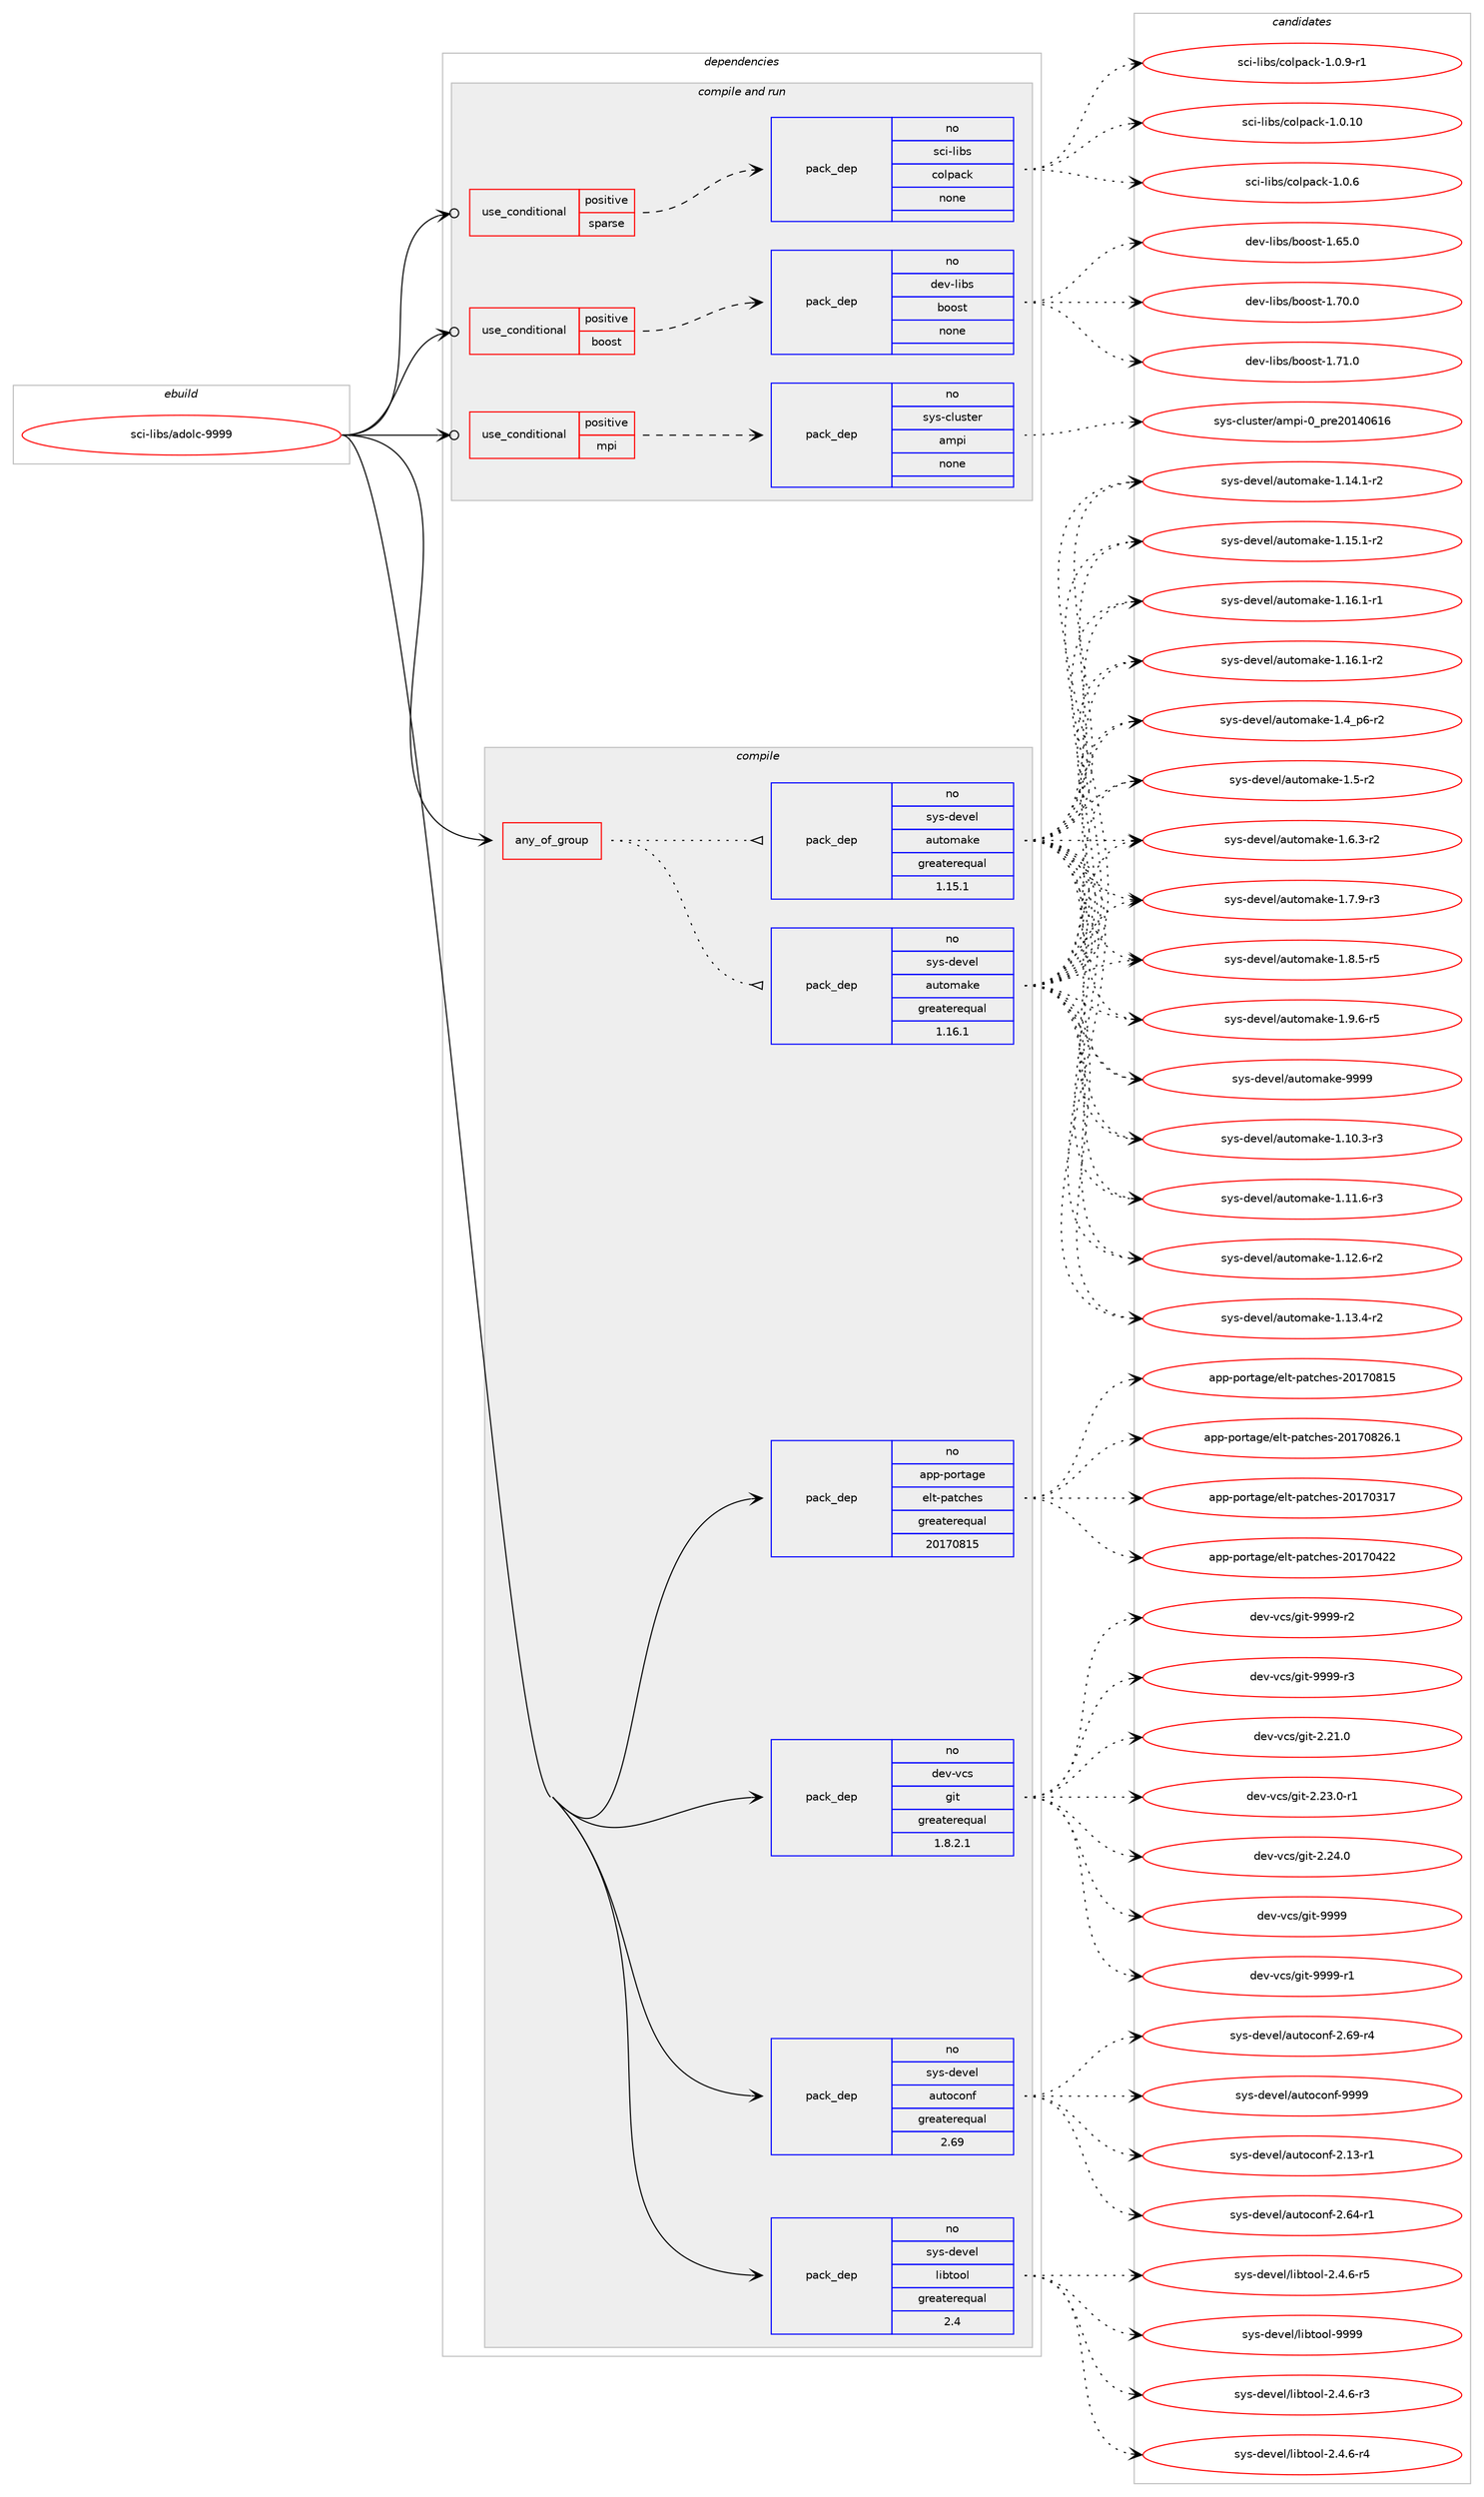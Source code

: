 digraph prolog {

# *************
# Graph options
# *************

newrank=true;
concentrate=true;
compound=true;
graph [rankdir=LR,fontname=Helvetica,fontsize=10,ranksep=1.5];#, ranksep=2.5, nodesep=0.2];
edge  [arrowhead=vee];
node  [fontname=Helvetica,fontsize=10];

# **********
# The ebuild
# **********

subgraph cluster_leftcol {
color=gray;
rank=same;
label=<<i>ebuild</i>>;
id [label="sci-libs/adolc-9999", color=red, width=4, href="../sci-libs/adolc-9999.svg"];
}

# ****************
# The dependencies
# ****************

subgraph cluster_midcol {
color=gray;
label=<<i>dependencies</i>>;
subgraph cluster_compile {
fillcolor="#eeeeee";
style=filled;
label=<<i>compile</i>>;
subgraph any14590 {
dependency855624 [label=<<TABLE BORDER="0" CELLBORDER="1" CELLSPACING="0" CELLPADDING="4"><TR><TD CELLPADDING="10">any_of_group</TD></TR></TABLE>>, shape=none, color=red];subgraph pack632864 {
dependency855625 [label=<<TABLE BORDER="0" CELLBORDER="1" CELLSPACING="0" CELLPADDING="4" WIDTH="220"><TR><TD ROWSPAN="6" CELLPADDING="30">pack_dep</TD></TR><TR><TD WIDTH="110">no</TD></TR><TR><TD>sys-devel</TD></TR><TR><TD>automake</TD></TR><TR><TD>greaterequal</TD></TR><TR><TD>1.16.1</TD></TR></TABLE>>, shape=none, color=blue];
}
dependency855624:e -> dependency855625:w [weight=20,style="dotted",arrowhead="oinv"];
subgraph pack632865 {
dependency855626 [label=<<TABLE BORDER="0" CELLBORDER="1" CELLSPACING="0" CELLPADDING="4" WIDTH="220"><TR><TD ROWSPAN="6" CELLPADDING="30">pack_dep</TD></TR><TR><TD WIDTH="110">no</TD></TR><TR><TD>sys-devel</TD></TR><TR><TD>automake</TD></TR><TR><TD>greaterequal</TD></TR><TR><TD>1.15.1</TD></TR></TABLE>>, shape=none, color=blue];
}
dependency855624:e -> dependency855626:w [weight=20,style="dotted",arrowhead="oinv"];
}
id:e -> dependency855624:w [weight=20,style="solid",arrowhead="vee"];
subgraph pack632866 {
dependency855627 [label=<<TABLE BORDER="0" CELLBORDER="1" CELLSPACING="0" CELLPADDING="4" WIDTH="220"><TR><TD ROWSPAN="6" CELLPADDING="30">pack_dep</TD></TR><TR><TD WIDTH="110">no</TD></TR><TR><TD>app-portage</TD></TR><TR><TD>elt-patches</TD></TR><TR><TD>greaterequal</TD></TR><TR><TD>20170815</TD></TR></TABLE>>, shape=none, color=blue];
}
id:e -> dependency855627:w [weight=20,style="solid",arrowhead="vee"];
subgraph pack632867 {
dependency855628 [label=<<TABLE BORDER="0" CELLBORDER="1" CELLSPACING="0" CELLPADDING="4" WIDTH="220"><TR><TD ROWSPAN="6" CELLPADDING="30">pack_dep</TD></TR><TR><TD WIDTH="110">no</TD></TR><TR><TD>dev-vcs</TD></TR><TR><TD>git</TD></TR><TR><TD>greaterequal</TD></TR><TR><TD>1.8.2.1</TD></TR></TABLE>>, shape=none, color=blue];
}
id:e -> dependency855628:w [weight=20,style="solid",arrowhead="vee"];
subgraph pack632868 {
dependency855629 [label=<<TABLE BORDER="0" CELLBORDER="1" CELLSPACING="0" CELLPADDING="4" WIDTH="220"><TR><TD ROWSPAN="6" CELLPADDING="30">pack_dep</TD></TR><TR><TD WIDTH="110">no</TD></TR><TR><TD>sys-devel</TD></TR><TR><TD>autoconf</TD></TR><TR><TD>greaterequal</TD></TR><TR><TD>2.69</TD></TR></TABLE>>, shape=none, color=blue];
}
id:e -> dependency855629:w [weight=20,style="solid",arrowhead="vee"];
subgraph pack632869 {
dependency855630 [label=<<TABLE BORDER="0" CELLBORDER="1" CELLSPACING="0" CELLPADDING="4" WIDTH="220"><TR><TD ROWSPAN="6" CELLPADDING="30">pack_dep</TD></TR><TR><TD WIDTH="110">no</TD></TR><TR><TD>sys-devel</TD></TR><TR><TD>libtool</TD></TR><TR><TD>greaterequal</TD></TR><TR><TD>2.4</TD></TR></TABLE>>, shape=none, color=blue];
}
id:e -> dependency855630:w [weight=20,style="solid",arrowhead="vee"];
}
subgraph cluster_compileandrun {
fillcolor="#eeeeee";
style=filled;
label=<<i>compile and run</i>>;
subgraph cond207661 {
dependency855631 [label=<<TABLE BORDER="0" CELLBORDER="1" CELLSPACING="0" CELLPADDING="4"><TR><TD ROWSPAN="3" CELLPADDING="10">use_conditional</TD></TR><TR><TD>positive</TD></TR><TR><TD>boost</TD></TR></TABLE>>, shape=none, color=red];
subgraph pack632870 {
dependency855632 [label=<<TABLE BORDER="0" CELLBORDER="1" CELLSPACING="0" CELLPADDING="4" WIDTH="220"><TR><TD ROWSPAN="6" CELLPADDING="30">pack_dep</TD></TR><TR><TD WIDTH="110">no</TD></TR><TR><TD>dev-libs</TD></TR><TR><TD>boost</TD></TR><TR><TD>none</TD></TR><TR><TD></TD></TR></TABLE>>, shape=none, color=blue];
}
dependency855631:e -> dependency855632:w [weight=20,style="dashed",arrowhead="vee"];
}
id:e -> dependency855631:w [weight=20,style="solid",arrowhead="odotvee"];
subgraph cond207662 {
dependency855633 [label=<<TABLE BORDER="0" CELLBORDER="1" CELLSPACING="0" CELLPADDING="4"><TR><TD ROWSPAN="3" CELLPADDING="10">use_conditional</TD></TR><TR><TD>positive</TD></TR><TR><TD>mpi</TD></TR></TABLE>>, shape=none, color=red];
subgraph pack632871 {
dependency855634 [label=<<TABLE BORDER="0" CELLBORDER="1" CELLSPACING="0" CELLPADDING="4" WIDTH="220"><TR><TD ROWSPAN="6" CELLPADDING="30">pack_dep</TD></TR><TR><TD WIDTH="110">no</TD></TR><TR><TD>sys-cluster</TD></TR><TR><TD>ampi</TD></TR><TR><TD>none</TD></TR><TR><TD></TD></TR></TABLE>>, shape=none, color=blue];
}
dependency855633:e -> dependency855634:w [weight=20,style="dashed",arrowhead="vee"];
}
id:e -> dependency855633:w [weight=20,style="solid",arrowhead="odotvee"];
subgraph cond207663 {
dependency855635 [label=<<TABLE BORDER="0" CELLBORDER="1" CELLSPACING="0" CELLPADDING="4"><TR><TD ROWSPAN="3" CELLPADDING="10">use_conditional</TD></TR><TR><TD>positive</TD></TR><TR><TD>sparse</TD></TR></TABLE>>, shape=none, color=red];
subgraph pack632872 {
dependency855636 [label=<<TABLE BORDER="0" CELLBORDER="1" CELLSPACING="0" CELLPADDING="4" WIDTH="220"><TR><TD ROWSPAN="6" CELLPADDING="30">pack_dep</TD></TR><TR><TD WIDTH="110">no</TD></TR><TR><TD>sci-libs</TD></TR><TR><TD>colpack</TD></TR><TR><TD>none</TD></TR><TR><TD></TD></TR></TABLE>>, shape=none, color=blue];
}
dependency855635:e -> dependency855636:w [weight=20,style="dashed",arrowhead="vee"];
}
id:e -> dependency855635:w [weight=20,style="solid",arrowhead="odotvee"];
}
subgraph cluster_run {
fillcolor="#eeeeee";
style=filled;
label=<<i>run</i>>;
}
}

# **************
# The candidates
# **************

subgraph cluster_choices {
rank=same;
color=gray;
label=<<i>candidates</i>>;

subgraph choice632864 {
color=black;
nodesep=1;
choice11512111545100101118101108479711711611110997107101454946494846514511451 [label="sys-devel/automake-1.10.3-r3", color=red, width=4,href="../sys-devel/automake-1.10.3-r3.svg"];
choice11512111545100101118101108479711711611110997107101454946494946544511451 [label="sys-devel/automake-1.11.6-r3", color=red, width=4,href="../sys-devel/automake-1.11.6-r3.svg"];
choice11512111545100101118101108479711711611110997107101454946495046544511450 [label="sys-devel/automake-1.12.6-r2", color=red, width=4,href="../sys-devel/automake-1.12.6-r2.svg"];
choice11512111545100101118101108479711711611110997107101454946495146524511450 [label="sys-devel/automake-1.13.4-r2", color=red, width=4,href="../sys-devel/automake-1.13.4-r2.svg"];
choice11512111545100101118101108479711711611110997107101454946495246494511450 [label="sys-devel/automake-1.14.1-r2", color=red, width=4,href="../sys-devel/automake-1.14.1-r2.svg"];
choice11512111545100101118101108479711711611110997107101454946495346494511450 [label="sys-devel/automake-1.15.1-r2", color=red, width=4,href="../sys-devel/automake-1.15.1-r2.svg"];
choice11512111545100101118101108479711711611110997107101454946495446494511449 [label="sys-devel/automake-1.16.1-r1", color=red, width=4,href="../sys-devel/automake-1.16.1-r1.svg"];
choice11512111545100101118101108479711711611110997107101454946495446494511450 [label="sys-devel/automake-1.16.1-r2", color=red, width=4,href="../sys-devel/automake-1.16.1-r2.svg"];
choice115121115451001011181011084797117116111109971071014549465295112544511450 [label="sys-devel/automake-1.4_p6-r2", color=red, width=4,href="../sys-devel/automake-1.4_p6-r2.svg"];
choice11512111545100101118101108479711711611110997107101454946534511450 [label="sys-devel/automake-1.5-r2", color=red, width=4,href="../sys-devel/automake-1.5-r2.svg"];
choice115121115451001011181011084797117116111109971071014549465446514511450 [label="sys-devel/automake-1.6.3-r2", color=red, width=4,href="../sys-devel/automake-1.6.3-r2.svg"];
choice115121115451001011181011084797117116111109971071014549465546574511451 [label="sys-devel/automake-1.7.9-r3", color=red, width=4,href="../sys-devel/automake-1.7.9-r3.svg"];
choice115121115451001011181011084797117116111109971071014549465646534511453 [label="sys-devel/automake-1.8.5-r5", color=red, width=4,href="../sys-devel/automake-1.8.5-r5.svg"];
choice115121115451001011181011084797117116111109971071014549465746544511453 [label="sys-devel/automake-1.9.6-r5", color=red, width=4,href="../sys-devel/automake-1.9.6-r5.svg"];
choice115121115451001011181011084797117116111109971071014557575757 [label="sys-devel/automake-9999", color=red, width=4,href="../sys-devel/automake-9999.svg"];
dependency855625:e -> choice11512111545100101118101108479711711611110997107101454946494846514511451:w [style=dotted,weight="100"];
dependency855625:e -> choice11512111545100101118101108479711711611110997107101454946494946544511451:w [style=dotted,weight="100"];
dependency855625:e -> choice11512111545100101118101108479711711611110997107101454946495046544511450:w [style=dotted,weight="100"];
dependency855625:e -> choice11512111545100101118101108479711711611110997107101454946495146524511450:w [style=dotted,weight="100"];
dependency855625:e -> choice11512111545100101118101108479711711611110997107101454946495246494511450:w [style=dotted,weight="100"];
dependency855625:e -> choice11512111545100101118101108479711711611110997107101454946495346494511450:w [style=dotted,weight="100"];
dependency855625:e -> choice11512111545100101118101108479711711611110997107101454946495446494511449:w [style=dotted,weight="100"];
dependency855625:e -> choice11512111545100101118101108479711711611110997107101454946495446494511450:w [style=dotted,weight="100"];
dependency855625:e -> choice115121115451001011181011084797117116111109971071014549465295112544511450:w [style=dotted,weight="100"];
dependency855625:e -> choice11512111545100101118101108479711711611110997107101454946534511450:w [style=dotted,weight="100"];
dependency855625:e -> choice115121115451001011181011084797117116111109971071014549465446514511450:w [style=dotted,weight="100"];
dependency855625:e -> choice115121115451001011181011084797117116111109971071014549465546574511451:w [style=dotted,weight="100"];
dependency855625:e -> choice115121115451001011181011084797117116111109971071014549465646534511453:w [style=dotted,weight="100"];
dependency855625:e -> choice115121115451001011181011084797117116111109971071014549465746544511453:w [style=dotted,weight="100"];
dependency855625:e -> choice115121115451001011181011084797117116111109971071014557575757:w [style=dotted,weight="100"];
}
subgraph choice632865 {
color=black;
nodesep=1;
choice11512111545100101118101108479711711611110997107101454946494846514511451 [label="sys-devel/automake-1.10.3-r3", color=red, width=4,href="../sys-devel/automake-1.10.3-r3.svg"];
choice11512111545100101118101108479711711611110997107101454946494946544511451 [label="sys-devel/automake-1.11.6-r3", color=red, width=4,href="../sys-devel/automake-1.11.6-r3.svg"];
choice11512111545100101118101108479711711611110997107101454946495046544511450 [label="sys-devel/automake-1.12.6-r2", color=red, width=4,href="../sys-devel/automake-1.12.6-r2.svg"];
choice11512111545100101118101108479711711611110997107101454946495146524511450 [label="sys-devel/automake-1.13.4-r2", color=red, width=4,href="../sys-devel/automake-1.13.4-r2.svg"];
choice11512111545100101118101108479711711611110997107101454946495246494511450 [label="sys-devel/automake-1.14.1-r2", color=red, width=4,href="../sys-devel/automake-1.14.1-r2.svg"];
choice11512111545100101118101108479711711611110997107101454946495346494511450 [label="sys-devel/automake-1.15.1-r2", color=red, width=4,href="../sys-devel/automake-1.15.1-r2.svg"];
choice11512111545100101118101108479711711611110997107101454946495446494511449 [label="sys-devel/automake-1.16.1-r1", color=red, width=4,href="../sys-devel/automake-1.16.1-r1.svg"];
choice11512111545100101118101108479711711611110997107101454946495446494511450 [label="sys-devel/automake-1.16.1-r2", color=red, width=4,href="../sys-devel/automake-1.16.1-r2.svg"];
choice115121115451001011181011084797117116111109971071014549465295112544511450 [label="sys-devel/automake-1.4_p6-r2", color=red, width=4,href="../sys-devel/automake-1.4_p6-r2.svg"];
choice11512111545100101118101108479711711611110997107101454946534511450 [label="sys-devel/automake-1.5-r2", color=red, width=4,href="../sys-devel/automake-1.5-r2.svg"];
choice115121115451001011181011084797117116111109971071014549465446514511450 [label="sys-devel/automake-1.6.3-r2", color=red, width=4,href="../sys-devel/automake-1.6.3-r2.svg"];
choice115121115451001011181011084797117116111109971071014549465546574511451 [label="sys-devel/automake-1.7.9-r3", color=red, width=4,href="../sys-devel/automake-1.7.9-r3.svg"];
choice115121115451001011181011084797117116111109971071014549465646534511453 [label="sys-devel/automake-1.8.5-r5", color=red, width=4,href="../sys-devel/automake-1.8.5-r5.svg"];
choice115121115451001011181011084797117116111109971071014549465746544511453 [label="sys-devel/automake-1.9.6-r5", color=red, width=4,href="../sys-devel/automake-1.9.6-r5.svg"];
choice115121115451001011181011084797117116111109971071014557575757 [label="sys-devel/automake-9999", color=red, width=4,href="../sys-devel/automake-9999.svg"];
dependency855626:e -> choice11512111545100101118101108479711711611110997107101454946494846514511451:w [style=dotted,weight="100"];
dependency855626:e -> choice11512111545100101118101108479711711611110997107101454946494946544511451:w [style=dotted,weight="100"];
dependency855626:e -> choice11512111545100101118101108479711711611110997107101454946495046544511450:w [style=dotted,weight="100"];
dependency855626:e -> choice11512111545100101118101108479711711611110997107101454946495146524511450:w [style=dotted,weight="100"];
dependency855626:e -> choice11512111545100101118101108479711711611110997107101454946495246494511450:w [style=dotted,weight="100"];
dependency855626:e -> choice11512111545100101118101108479711711611110997107101454946495346494511450:w [style=dotted,weight="100"];
dependency855626:e -> choice11512111545100101118101108479711711611110997107101454946495446494511449:w [style=dotted,weight="100"];
dependency855626:e -> choice11512111545100101118101108479711711611110997107101454946495446494511450:w [style=dotted,weight="100"];
dependency855626:e -> choice115121115451001011181011084797117116111109971071014549465295112544511450:w [style=dotted,weight="100"];
dependency855626:e -> choice11512111545100101118101108479711711611110997107101454946534511450:w [style=dotted,weight="100"];
dependency855626:e -> choice115121115451001011181011084797117116111109971071014549465446514511450:w [style=dotted,weight="100"];
dependency855626:e -> choice115121115451001011181011084797117116111109971071014549465546574511451:w [style=dotted,weight="100"];
dependency855626:e -> choice115121115451001011181011084797117116111109971071014549465646534511453:w [style=dotted,weight="100"];
dependency855626:e -> choice115121115451001011181011084797117116111109971071014549465746544511453:w [style=dotted,weight="100"];
dependency855626:e -> choice115121115451001011181011084797117116111109971071014557575757:w [style=dotted,weight="100"];
}
subgraph choice632866 {
color=black;
nodesep=1;
choice97112112451121111141169710310147101108116451129711699104101115455048495548514955 [label="app-portage/elt-patches-20170317", color=red, width=4,href="../app-portage/elt-patches-20170317.svg"];
choice97112112451121111141169710310147101108116451129711699104101115455048495548525050 [label="app-portage/elt-patches-20170422", color=red, width=4,href="../app-portage/elt-patches-20170422.svg"];
choice97112112451121111141169710310147101108116451129711699104101115455048495548564953 [label="app-portage/elt-patches-20170815", color=red, width=4,href="../app-portage/elt-patches-20170815.svg"];
choice971121124511211111411697103101471011081164511297116991041011154550484955485650544649 [label="app-portage/elt-patches-20170826.1", color=red, width=4,href="../app-portage/elt-patches-20170826.1.svg"];
dependency855627:e -> choice97112112451121111141169710310147101108116451129711699104101115455048495548514955:w [style=dotted,weight="100"];
dependency855627:e -> choice97112112451121111141169710310147101108116451129711699104101115455048495548525050:w [style=dotted,weight="100"];
dependency855627:e -> choice97112112451121111141169710310147101108116451129711699104101115455048495548564953:w [style=dotted,weight="100"];
dependency855627:e -> choice971121124511211111411697103101471011081164511297116991041011154550484955485650544649:w [style=dotted,weight="100"];
}
subgraph choice632867 {
color=black;
nodesep=1;
choice10010111845118991154710310511645504650494648 [label="dev-vcs/git-2.21.0", color=red, width=4,href="../dev-vcs/git-2.21.0.svg"];
choice100101118451189911547103105116455046505146484511449 [label="dev-vcs/git-2.23.0-r1", color=red, width=4,href="../dev-vcs/git-2.23.0-r1.svg"];
choice10010111845118991154710310511645504650524648 [label="dev-vcs/git-2.24.0", color=red, width=4,href="../dev-vcs/git-2.24.0.svg"];
choice1001011184511899115471031051164557575757 [label="dev-vcs/git-9999", color=red, width=4,href="../dev-vcs/git-9999.svg"];
choice10010111845118991154710310511645575757574511449 [label="dev-vcs/git-9999-r1", color=red, width=4,href="../dev-vcs/git-9999-r1.svg"];
choice10010111845118991154710310511645575757574511450 [label="dev-vcs/git-9999-r2", color=red, width=4,href="../dev-vcs/git-9999-r2.svg"];
choice10010111845118991154710310511645575757574511451 [label="dev-vcs/git-9999-r3", color=red, width=4,href="../dev-vcs/git-9999-r3.svg"];
dependency855628:e -> choice10010111845118991154710310511645504650494648:w [style=dotted,weight="100"];
dependency855628:e -> choice100101118451189911547103105116455046505146484511449:w [style=dotted,weight="100"];
dependency855628:e -> choice10010111845118991154710310511645504650524648:w [style=dotted,weight="100"];
dependency855628:e -> choice1001011184511899115471031051164557575757:w [style=dotted,weight="100"];
dependency855628:e -> choice10010111845118991154710310511645575757574511449:w [style=dotted,weight="100"];
dependency855628:e -> choice10010111845118991154710310511645575757574511450:w [style=dotted,weight="100"];
dependency855628:e -> choice10010111845118991154710310511645575757574511451:w [style=dotted,weight="100"];
}
subgraph choice632868 {
color=black;
nodesep=1;
choice1151211154510010111810110847971171161119911111010245504649514511449 [label="sys-devel/autoconf-2.13-r1", color=red, width=4,href="../sys-devel/autoconf-2.13-r1.svg"];
choice1151211154510010111810110847971171161119911111010245504654524511449 [label="sys-devel/autoconf-2.64-r1", color=red, width=4,href="../sys-devel/autoconf-2.64-r1.svg"];
choice1151211154510010111810110847971171161119911111010245504654574511452 [label="sys-devel/autoconf-2.69-r4", color=red, width=4,href="../sys-devel/autoconf-2.69-r4.svg"];
choice115121115451001011181011084797117116111991111101024557575757 [label="sys-devel/autoconf-9999", color=red, width=4,href="../sys-devel/autoconf-9999.svg"];
dependency855629:e -> choice1151211154510010111810110847971171161119911111010245504649514511449:w [style=dotted,weight="100"];
dependency855629:e -> choice1151211154510010111810110847971171161119911111010245504654524511449:w [style=dotted,weight="100"];
dependency855629:e -> choice1151211154510010111810110847971171161119911111010245504654574511452:w [style=dotted,weight="100"];
dependency855629:e -> choice115121115451001011181011084797117116111991111101024557575757:w [style=dotted,weight="100"];
}
subgraph choice632869 {
color=black;
nodesep=1;
choice1151211154510010111810110847108105981161111111084550465246544511451 [label="sys-devel/libtool-2.4.6-r3", color=red, width=4,href="../sys-devel/libtool-2.4.6-r3.svg"];
choice1151211154510010111810110847108105981161111111084550465246544511452 [label="sys-devel/libtool-2.4.6-r4", color=red, width=4,href="../sys-devel/libtool-2.4.6-r4.svg"];
choice1151211154510010111810110847108105981161111111084550465246544511453 [label="sys-devel/libtool-2.4.6-r5", color=red, width=4,href="../sys-devel/libtool-2.4.6-r5.svg"];
choice1151211154510010111810110847108105981161111111084557575757 [label="sys-devel/libtool-9999", color=red, width=4,href="../sys-devel/libtool-9999.svg"];
dependency855630:e -> choice1151211154510010111810110847108105981161111111084550465246544511451:w [style=dotted,weight="100"];
dependency855630:e -> choice1151211154510010111810110847108105981161111111084550465246544511452:w [style=dotted,weight="100"];
dependency855630:e -> choice1151211154510010111810110847108105981161111111084550465246544511453:w [style=dotted,weight="100"];
dependency855630:e -> choice1151211154510010111810110847108105981161111111084557575757:w [style=dotted,weight="100"];
}
subgraph choice632870 {
color=black;
nodesep=1;
choice1001011184510810598115479811111111511645494654534648 [label="dev-libs/boost-1.65.0", color=red, width=4,href="../dev-libs/boost-1.65.0.svg"];
choice1001011184510810598115479811111111511645494655484648 [label="dev-libs/boost-1.70.0", color=red, width=4,href="../dev-libs/boost-1.70.0.svg"];
choice1001011184510810598115479811111111511645494655494648 [label="dev-libs/boost-1.71.0", color=red, width=4,href="../dev-libs/boost-1.71.0.svg"];
dependency855632:e -> choice1001011184510810598115479811111111511645494654534648:w [style=dotted,weight="100"];
dependency855632:e -> choice1001011184510810598115479811111111511645494655484648:w [style=dotted,weight="100"];
dependency855632:e -> choice1001011184510810598115479811111111511645494655494648:w [style=dotted,weight="100"];
}
subgraph choice632871 {
color=black;
nodesep=1;
choice115121115459910811711511610111447971091121054548951121141015048495248544954 [label="sys-cluster/ampi-0_pre20140616", color=red, width=4,href="../sys-cluster/ampi-0_pre20140616.svg"];
dependency855634:e -> choice115121115459910811711511610111447971091121054548951121141015048495248544954:w [style=dotted,weight="100"];
}
subgraph choice632872 {
color=black;
nodesep=1;
choice1159910545108105981154799111108112979910745494648464948 [label="sci-libs/colpack-1.0.10", color=red, width=4,href="../sci-libs/colpack-1.0.10.svg"];
choice11599105451081059811547991111081129799107454946484654 [label="sci-libs/colpack-1.0.6", color=red, width=4,href="../sci-libs/colpack-1.0.6.svg"];
choice115991054510810598115479911110811297991074549464846574511449 [label="sci-libs/colpack-1.0.9-r1", color=red, width=4,href="../sci-libs/colpack-1.0.9-r1.svg"];
dependency855636:e -> choice1159910545108105981154799111108112979910745494648464948:w [style=dotted,weight="100"];
dependency855636:e -> choice11599105451081059811547991111081129799107454946484654:w [style=dotted,weight="100"];
dependency855636:e -> choice115991054510810598115479911110811297991074549464846574511449:w [style=dotted,weight="100"];
}
}

}
